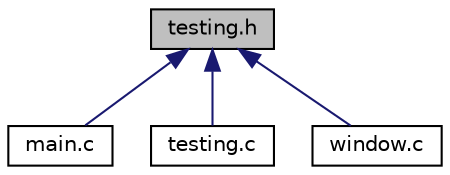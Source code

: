 digraph "testing.h"
{
  edge [fontname="Helvetica",fontsize="10",labelfontname="Helvetica",labelfontsize="10"];
  node [fontname="Helvetica",fontsize="10",shape=record];
  Node1 [label="testing.h",height=0.2,width=0.4,color="black", fillcolor="grey75", style="filled", fontcolor="black"];
  Node1 -> Node2 [dir="back",color="midnightblue",fontsize="10",style="solid",fontname="Helvetica"];
  Node2 [label="main.c",height=0.2,width=0.4,color="black", fillcolor="white", style="filled",URL="$main_8c.html"];
  Node1 -> Node3 [dir="back",color="midnightblue",fontsize="10",style="solid",fontname="Helvetica"];
  Node3 [label="testing.c",height=0.2,width=0.4,color="black", fillcolor="white", style="filled",URL="$testing_8c.html"];
  Node1 -> Node4 [dir="back",color="midnightblue",fontsize="10",style="solid",fontname="Helvetica"];
  Node4 [label="window.c",height=0.2,width=0.4,color="black", fillcolor="white", style="filled",URL="$window_8c.html"];
}
